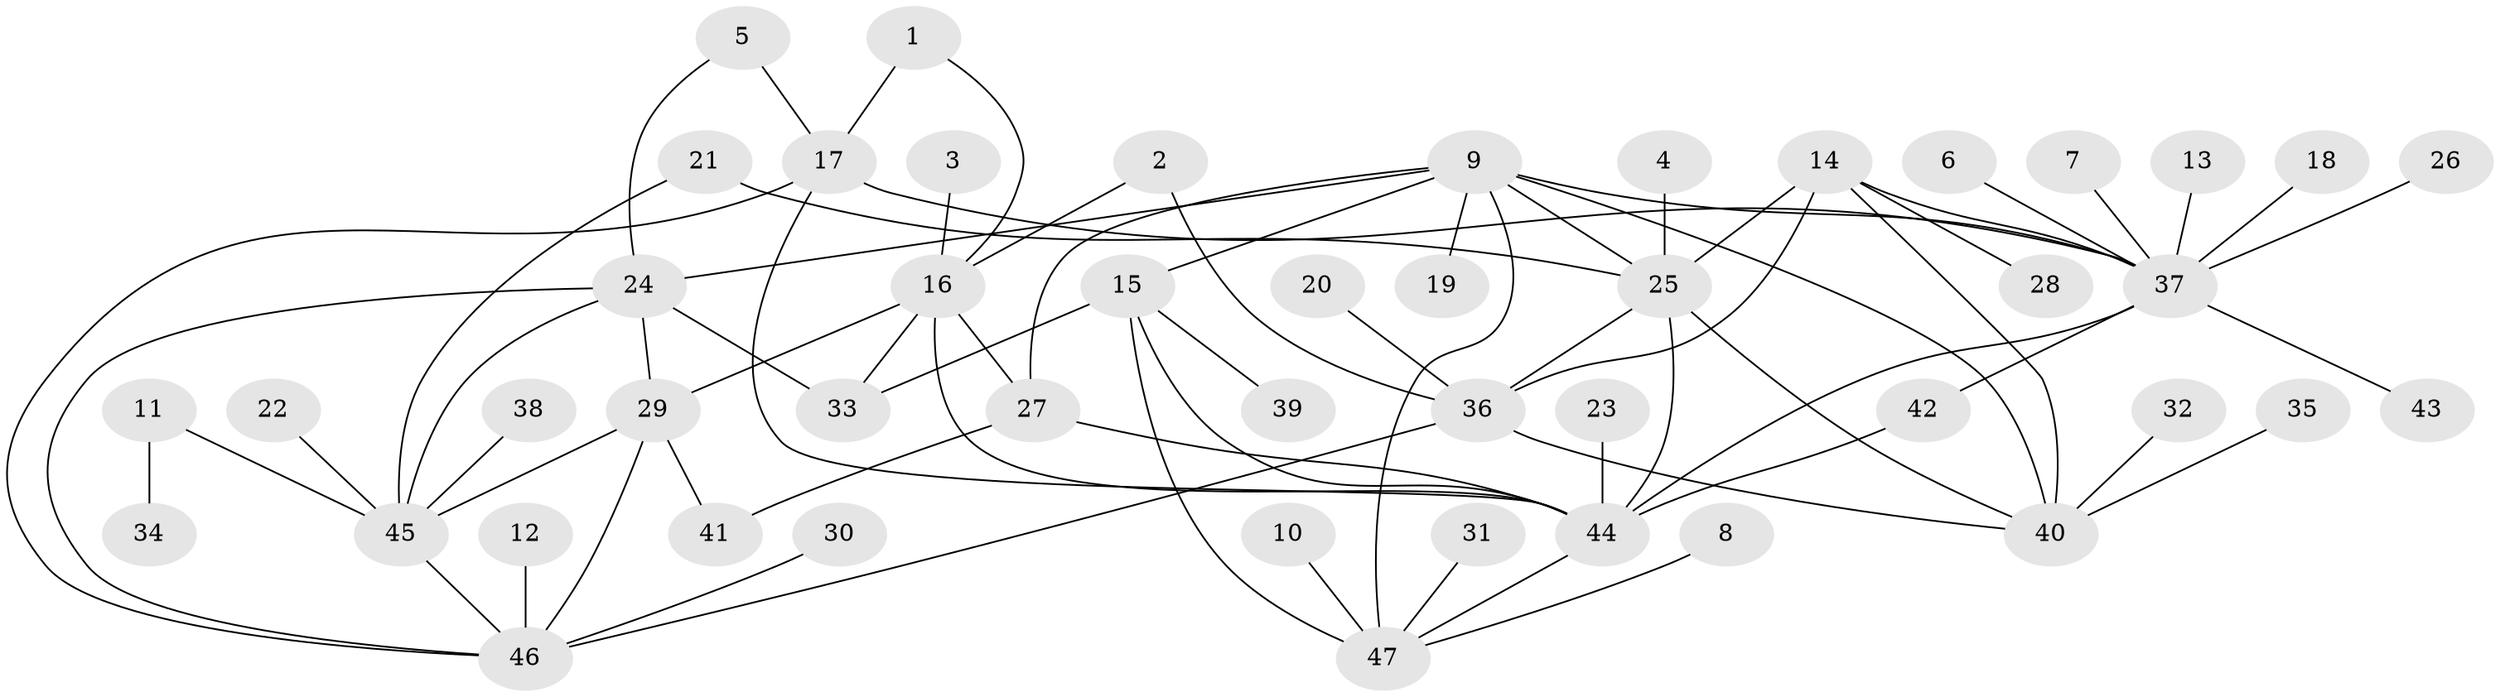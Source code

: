 // original degree distribution, {8: 0.031914893617021274, 6: 0.02127659574468085, 7: 0.05319148936170213, 9: 0.05319148936170213, 3: 0.0425531914893617, 4: 0.010638297872340425, 15: 0.010638297872340425, 10: 0.010638297872340425, 2: 0.24468085106382978, 1: 0.5212765957446809}
// Generated by graph-tools (version 1.1) at 2025/02/03/09/25 03:02:47]
// undirected, 47 vertices, 72 edges
graph export_dot {
graph [start="1"]
  node [color=gray90,style=filled];
  1;
  2;
  3;
  4;
  5;
  6;
  7;
  8;
  9;
  10;
  11;
  12;
  13;
  14;
  15;
  16;
  17;
  18;
  19;
  20;
  21;
  22;
  23;
  24;
  25;
  26;
  27;
  28;
  29;
  30;
  31;
  32;
  33;
  34;
  35;
  36;
  37;
  38;
  39;
  40;
  41;
  42;
  43;
  44;
  45;
  46;
  47;
  1 -- 16 [weight=1.0];
  1 -- 17 [weight=1.0];
  2 -- 16 [weight=1.0];
  2 -- 36 [weight=1.0];
  3 -- 16 [weight=1.0];
  4 -- 25 [weight=1.0];
  5 -- 17 [weight=1.0];
  5 -- 24 [weight=1.0];
  6 -- 37 [weight=1.0];
  7 -- 37 [weight=1.0];
  8 -- 47 [weight=1.0];
  9 -- 15 [weight=2.0];
  9 -- 19 [weight=1.0];
  9 -- 24 [weight=1.0];
  9 -- 25 [weight=1.0];
  9 -- 27 [weight=1.0];
  9 -- 37 [weight=1.0];
  9 -- 40 [weight=1.0];
  9 -- 47 [weight=2.0];
  10 -- 47 [weight=1.0];
  11 -- 34 [weight=1.0];
  11 -- 45 [weight=1.0];
  12 -- 46 [weight=1.0];
  13 -- 37 [weight=1.0];
  14 -- 25 [weight=1.0];
  14 -- 28 [weight=1.0];
  14 -- 36 [weight=1.0];
  14 -- 37 [weight=1.0];
  14 -- 40 [weight=1.0];
  15 -- 33 [weight=1.0];
  15 -- 39 [weight=1.0];
  15 -- 44 [weight=1.0];
  15 -- 47 [weight=1.0];
  16 -- 27 [weight=2.0];
  16 -- 29 [weight=1.0];
  16 -- 33 [weight=1.0];
  16 -- 44 [weight=1.0];
  17 -- 37 [weight=3.0];
  17 -- 44 [weight=1.0];
  17 -- 46 [weight=1.0];
  18 -- 37 [weight=1.0];
  20 -- 36 [weight=1.0];
  21 -- 25 [weight=1.0];
  21 -- 45 [weight=1.0];
  22 -- 45 [weight=1.0];
  23 -- 44 [weight=1.0];
  24 -- 29 [weight=1.0];
  24 -- 33 [weight=1.0];
  24 -- 45 [weight=1.0];
  24 -- 46 [weight=1.0];
  25 -- 36 [weight=1.0];
  25 -- 40 [weight=1.0];
  25 -- 44 [weight=1.0];
  26 -- 37 [weight=1.0];
  27 -- 41 [weight=1.0];
  27 -- 44 [weight=2.0];
  29 -- 41 [weight=1.0];
  29 -- 45 [weight=1.0];
  29 -- 46 [weight=1.0];
  30 -- 46 [weight=1.0];
  31 -- 47 [weight=1.0];
  32 -- 40 [weight=1.0];
  35 -- 40 [weight=1.0];
  36 -- 40 [weight=1.0];
  36 -- 46 [weight=1.0];
  37 -- 42 [weight=1.0];
  37 -- 43 [weight=1.0];
  37 -- 44 [weight=1.0];
  38 -- 45 [weight=1.0];
  42 -- 44 [weight=1.0];
  44 -- 47 [weight=1.0];
  45 -- 46 [weight=1.0];
}
